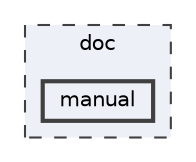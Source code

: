 digraph "doc/manual"
{
 // LATEX_PDF_SIZE
  bgcolor="transparent";
  edge [fontname=Helvetica,fontsize=10,labelfontname=Helvetica,labelfontsize=10];
  node [fontname=Helvetica,fontsize=10,shape=box,height=0.2,width=0.4];
  compound=true
  subgraph clusterdir_e68e8157741866f444e17edd764ebbae {
    graph [ bgcolor="#edf0f7", pencolor="grey25", label="doc", fontname=Helvetica,fontsize=10 style="filled,dashed", URL="dir_e68e8157741866f444e17edd764ebbae.html",tooltip=""]
  dir_f07404d1ec307d740de070e46f3f2a22 [label="manual", fillcolor="#edf0f7", color="grey25", style="filled,bold", URL="dir_f07404d1ec307d740de070e46f3f2a22.html",tooltip=""];
  }
}
